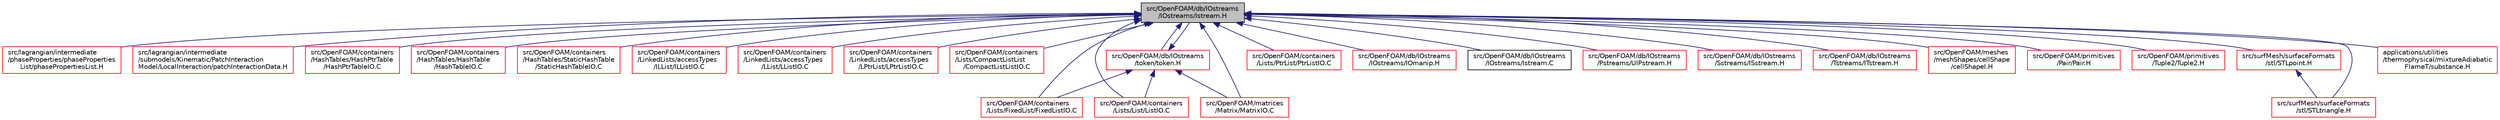 digraph "src/OpenFOAM/db/IOstreams/IOstreams/Istream.H"
{
  bgcolor="transparent";
  edge [fontname="Helvetica",fontsize="10",labelfontname="Helvetica",labelfontsize="10"];
  node [fontname="Helvetica",fontsize="10",shape=record];
  Node1 [label="src/OpenFOAM/db/IOstreams\l/IOstreams/Istream.H",height=0.2,width=0.4,color="black", fillcolor="grey75", style="filled", fontcolor="black"];
  Node1 -> Node2 [dir="back",color="midnightblue",fontsize="10",style="solid",fontname="Helvetica"];
  Node2 [label="src/lagrangian/intermediate\l/phaseProperties/phaseProperties\lList/phasePropertiesList.H",height=0.2,width=0.4,color="red",URL="$a06900.html"];
  Node1 -> Node3 [dir="back",color="midnightblue",fontsize="10",style="solid",fontname="Helvetica"];
  Node3 [label="src/lagrangian/intermediate\l/submodels/Kinematic/PatchInteraction\lModel/LocalInteraction/patchInteractionData.H",height=0.2,width=0.4,color="red",URL="$a07039.html"];
  Node1 -> Node4 [dir="back",color="midnightblue",fontsize="10",style="solid",fontname="Helvetica"];
  Node4 [label="src/OpenFOAM/containers\l/HashTables/HashPtrTable\l/HashPtrTableIO.C",height=0.2,width=0.4,color="red",URL="$a07893.html"];
  Node1 -> Node5 [dir="back",color="midnightblue",fontsize="10",style="solid",fontname="Helvetica"];
  Node5 [label="src/OpenFOAM/containers\l/HashTables/HashTable\l/HashTableIO.C",height=0.2,width=0.4,color="red",URL="$a07900.html"];
  Node1 -> Node6 [dir="back",color="midnightblue",fontsize="10",style="solid",fontname="Helvetica"];
  Node6 [label="src/OpenFOAM/containers\l/HashTables/StaticHashTable\l/StaticHashTableIO.C",height=0.2,width=0.4,color="red",URL="$a07907.html"];
  Node1 -> Node7 [dir="back",color="midnightblue",fontsize="10",style="solid",fontname="Helvetica"];
  Node7 [label="src/OpenFOAM/containers\l/LinkedLists/accessTypes\l/ILList/ILListIO.C",height=0.2,width=0.4,color="red",URL="$a07912.html"];
  Node1 -> Node8 [dir="back",color="midnightblue",fontsize="10",style="solid",fontname="Helvetica"];
  Node8 [label="src/OpenFOAM/containers\l/LinkedLists/accessTypes\l/LList/LListIO.C",height=0.2,width=0.4,color="red",URL="$a07915.html"];
  Node1 -> Node9 [dir="back",color="midnightblue",fontsize="10",style="solid",fontname="Helvetica"];
  Node9 [label="src/OpenFOAM/containers\l/LinkedLists/accessTypes\l/LPtrList/LPtrListIO.C",height=0.2,width=0.4,color="red",URL="$a07918.html"];
  Node1 -> Node10 [dir="back",color="midnightblue",fontsize="10",style="solid",fontname="Helvetica"];
  Node10 [label="src/OpenFOAM/containers\l/Lists/CompactListList\l/CompactListListIO.C",height=0.2,width=0.4,color="red",URL="$a07944.html"];
  Node1 -> Node11 [dir="back",color="midnightblue",fontsize="10",style="solid",fontname="Helvetica"];
  Node11 [label="src/OpenFOAM/containers\l/Lists/FixedList/FixedListIO.C",height=0.2,width=0.4,color="red",URL="$a07954.html"];
  Node1 -> Node12 [dir="back",color="midnightblue",fontsize="10",style="solid",fontname="Helvetica"];
  Node12 [label="src/OpenFOAM/containers\l/Lists/List/ListIO.C",height=0.2,width=0.4,color="red",URL="$a07962.html"];
  Node1 -> Node13 [dir="back",color="midnightblue",fontsize="10",style="solid",fontname="Helvetica"];
  Node13 [label="src/OpenFOAM/containers\l/Lists/PtrList/PtrListIO.C",height=0.2,width=0.4,color="red",URL="$a07979.html"];
  Node1 -> Node14 [dir="back",color="midnightblue",fontsize="10",style="solid",fontname="Helvetica"];
  Node14 [label="src/OpenFOAM/db/IOstreams\l/IOstreams/IOmanip.H",height=0.2,width=0.4,color="red",URL="$a08108.html",tooltip="Istream and Ostream manipulators taking arguments. "];
  Node1 -> Node15 [dir="back",color="midnightblue",fontsize="10",style="solid",fontname="Helvetica"];
  Node15 [label="src/OpenFOAM/db/IOstreams\l/IOstreams/Istream.C",height=0.2,width=0.4,color="black",URL="$a08111.html"];
  Node1 -> Node16 [dir="back",color="midnightblue",fontsize="10",style="solid",fontname="Helvetica"];
  Node16 [label="src/OpenFOAM/db/IOstreams\l/Pstreams/UIPstream.H",height=0.2,width=0.4,color="red",URL="$a08130.html"];
  Node1 -> Node17 [dir="back",color="midnightblue",fontsize="10",style="solid",fontname="Helvetica"];
  Node17 [label="src/OpenFOAM/db/IOstreams\l/Sstreams/ISstream.H",height=0.2,width=0.4,color="red",URL="$a08139.html"];
  Node1 -> Node18 [dir="back",color="midnightblue",fontsize="10",style="solid",fontname="Helvetica"];
  Node18 [label="src/OpenFOAM/db/IOstreams\l/token/token.H",height=0.2,width=0.4,color="red",URL="$a08155.html"];
  Node18 -> Node11 [dir="back",color="midnightblue",fontsize="10",style="solid",fontname="Helvetica"];
  Node18 -> Node12 [dir="back",color="midnightblue",fontsize="10",style="solid",fontname="Helvetica"];
  Node18 -> Node1 [dir="back",color="midnightblue",fontsize="10",style="solid",fontname="Helvetica"];
  Node18 -> Node19 [dir="back",color="midnightblue",fontsize="10",style="solid",fontname="Helvetica"];
  Node19 [label="src/OpenFOAM/matrices\l/Matrix/MatrixIO.C",height=0.2,width=0.4,color="red",URL="$a08756.html"];
  Node1 -> Node20 [dir="back",color="midnightblue",fontsize="10",style="solid",fontname="Helvetica"];
  Node20 [label="src/OpenFOAM/db/IOstreams\l/Tstreams/ITstream.H",height=0.2,width=0.4,color="red",URL="$a08160.html"];
  Node1 -> Node19 [dir="back",color="midnightblue",fontsize="10",style="solid",fontname="Helvetica"];
  Node1 -> Node21 [dir="back",color="midnightblue",fontsize="10",style="solid",fontname="Helvetica"];
  Node21 [label="src/OpenFOAM/meshes\l/meshShapes/cellShape\l/cellShapeI.H",height=0.2,width=0.4,color="red",URL="$a08855.html"];
  Node1 -> Node22 [dir="back",color="midnightblue",fontsize="10",style="solid",fontname="Helvetica"];
  Node22 [label="src/OpenFOAM/primitives\l/Pair/Pair.H",height=0.2,width=0.4,color="red",URL="$a09252.html"];
  Node1 -> Node23 [dir="back",color="midnightblue",fontsize="10",style="solid",fontname="Helvetica"];
  Node23 [label="src/OpenFOAM/primitives\l/Tuple2/Tuple2.H",height=0.2,width=0.4,color="red",URL="$a09392.html"];
  Node1 -> Node24 [dir="back",color="midnightblue",fontsize="10",style="solid",fontname="Helvetica"];
  Node24 [label="src/surfMesh/surfaceFormats\l/stl/STLpoint.H",height=0.2,width=0.4,color="red",URL="$a10031.html"];
  Node24 -> Node25 [dir="back",color="midnightblue",fontsize="10",style="solid",fontname="Helvetica"];
  Node25 [label="src/surfMesh/surfaceFormats\l/stl/STLtriangle.H",height=0.2,width=0.4,color="red",URL="$a10037.html"];
  Node1 -> Node25 [dir="back",color="midnightblue",fontsize="10",style="solid",fontname="Helvetica"];
  Node1 -> Node26 [dir="back",color="midnightblue",fontsize="10",style="solid",fontname="Helvetica"];
  Node26 [label="applications/utilities\l/thermophysical/mixtureAdiabatic\lFlameT/substance.H",height=0.2,width=0.4,color="red",URL="$a04760.html"];
}
